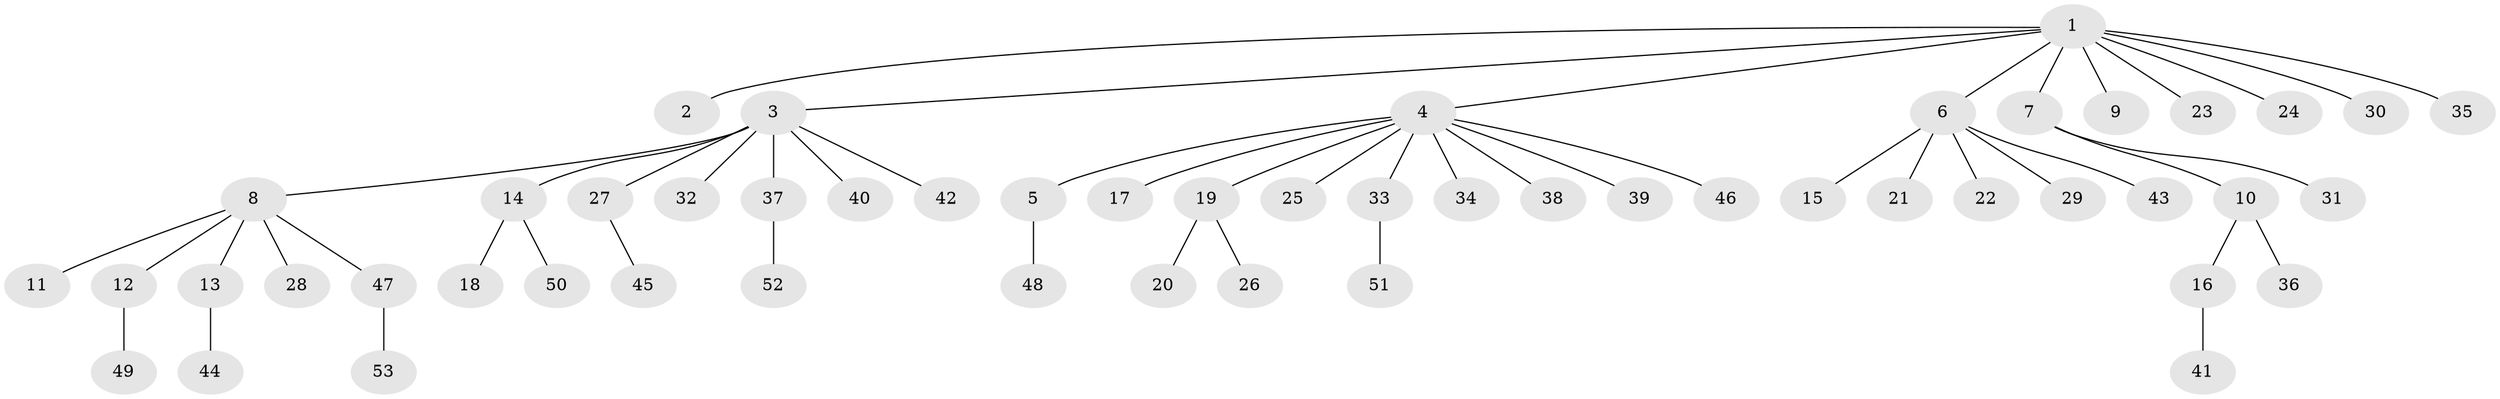 // coarse degree distribution, {1: 0.7727272727272727, 7: 0.09090909090909091, 3: 0.09090909090909091, 5: 0.045454545454545456}
// Generated by graph-tools (version 1.1) at 2025/36/03/04/25 23:36:49]
// undirected, 53 vertices, 52 edges
graph export_dot {
  node [color=gray90,style=filled];
  1;
  2;
  3;
  4;
  5;
  6;
  7;
  8;
  9;
  10;
  11;
  12;
  13;
  14;
  15;
  16;
  17;
  18;
  19;
  20;
  21;
  22;
  23;
  24;
  25;
  26;
  27;
  28;
  29;
  30;
  31;
  32;
  33;
  34;
  35;
  36;
  37;
  38;
  39;
  40;
  41;
  42;
  43;
  44;
  45;
  46;
  47;
  48;
  49;
  50;
  51;
  52;
  53;
  1 -- 2;
  1 -- 3;
  1 -- 4;
  1 -- 6;
  1 -- 7;
  1 -- 9;
  1 -- 23;
  1 -- 24;
  1 -- 30;
  1 -- 35;
  3 -- 8;
  3 -- 14;
  3 -- 27;
  3 -- 32;
  3 -- 37;
  3 -- 40;
  3 -- 42;
  4 -- 5;
  4 -- 17;
  4 -- 19;
  4 -- 25;
  4 -- 33;
  4 -- 34;
  4 -- 38;
  4 -- 39;
  4 -- 46;
  5 -- 48;
  6 -- 15;
  6 -- 21;
  6 -- 22;
  6 -- 29;
  6 -- 43;
  7 -- 10;
  7 -- 31;
  8 -- 11;
  8 -- 12;
  8 -- 13;
  8 -- 28;
  8 -- 47;
  10 -- 16;
  10 -- 36;
  12 -- 49;
  13 -- 44;
  14 -- 18;
  14 -- 50;
  16 -- 41;
  19 -- 20;
  19 -- 26;
  27 -- 45;
  33 -- 51;
  37 -- 52;
  47 -- 53;
}
